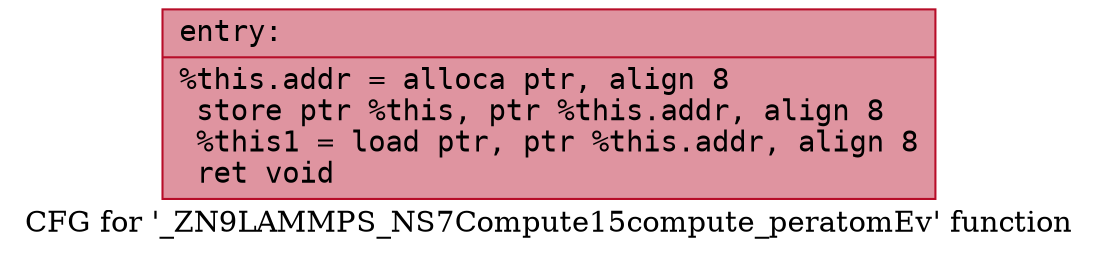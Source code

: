 digraph "CFG for '_ZN9LAMMPS_NS7Compute15compute_peratomEv' function" {
	label="CFG for '_ZN9LAMMPS_NS7Compute15compute_peratomEv' function";

	Node0x557a4d48e900 [shape=record,color="#b70d28ff", style=filled, fillcolor="#b70d2870" fontname="Courier",label="{entry:\l|  %this.addr = alloca ptr, align 8\l  store ptr %this, ptr %this.addr, align 8\l  %this1 = load ptr, ptr %this.addr, align 8\l  ret void\l}"];
}
